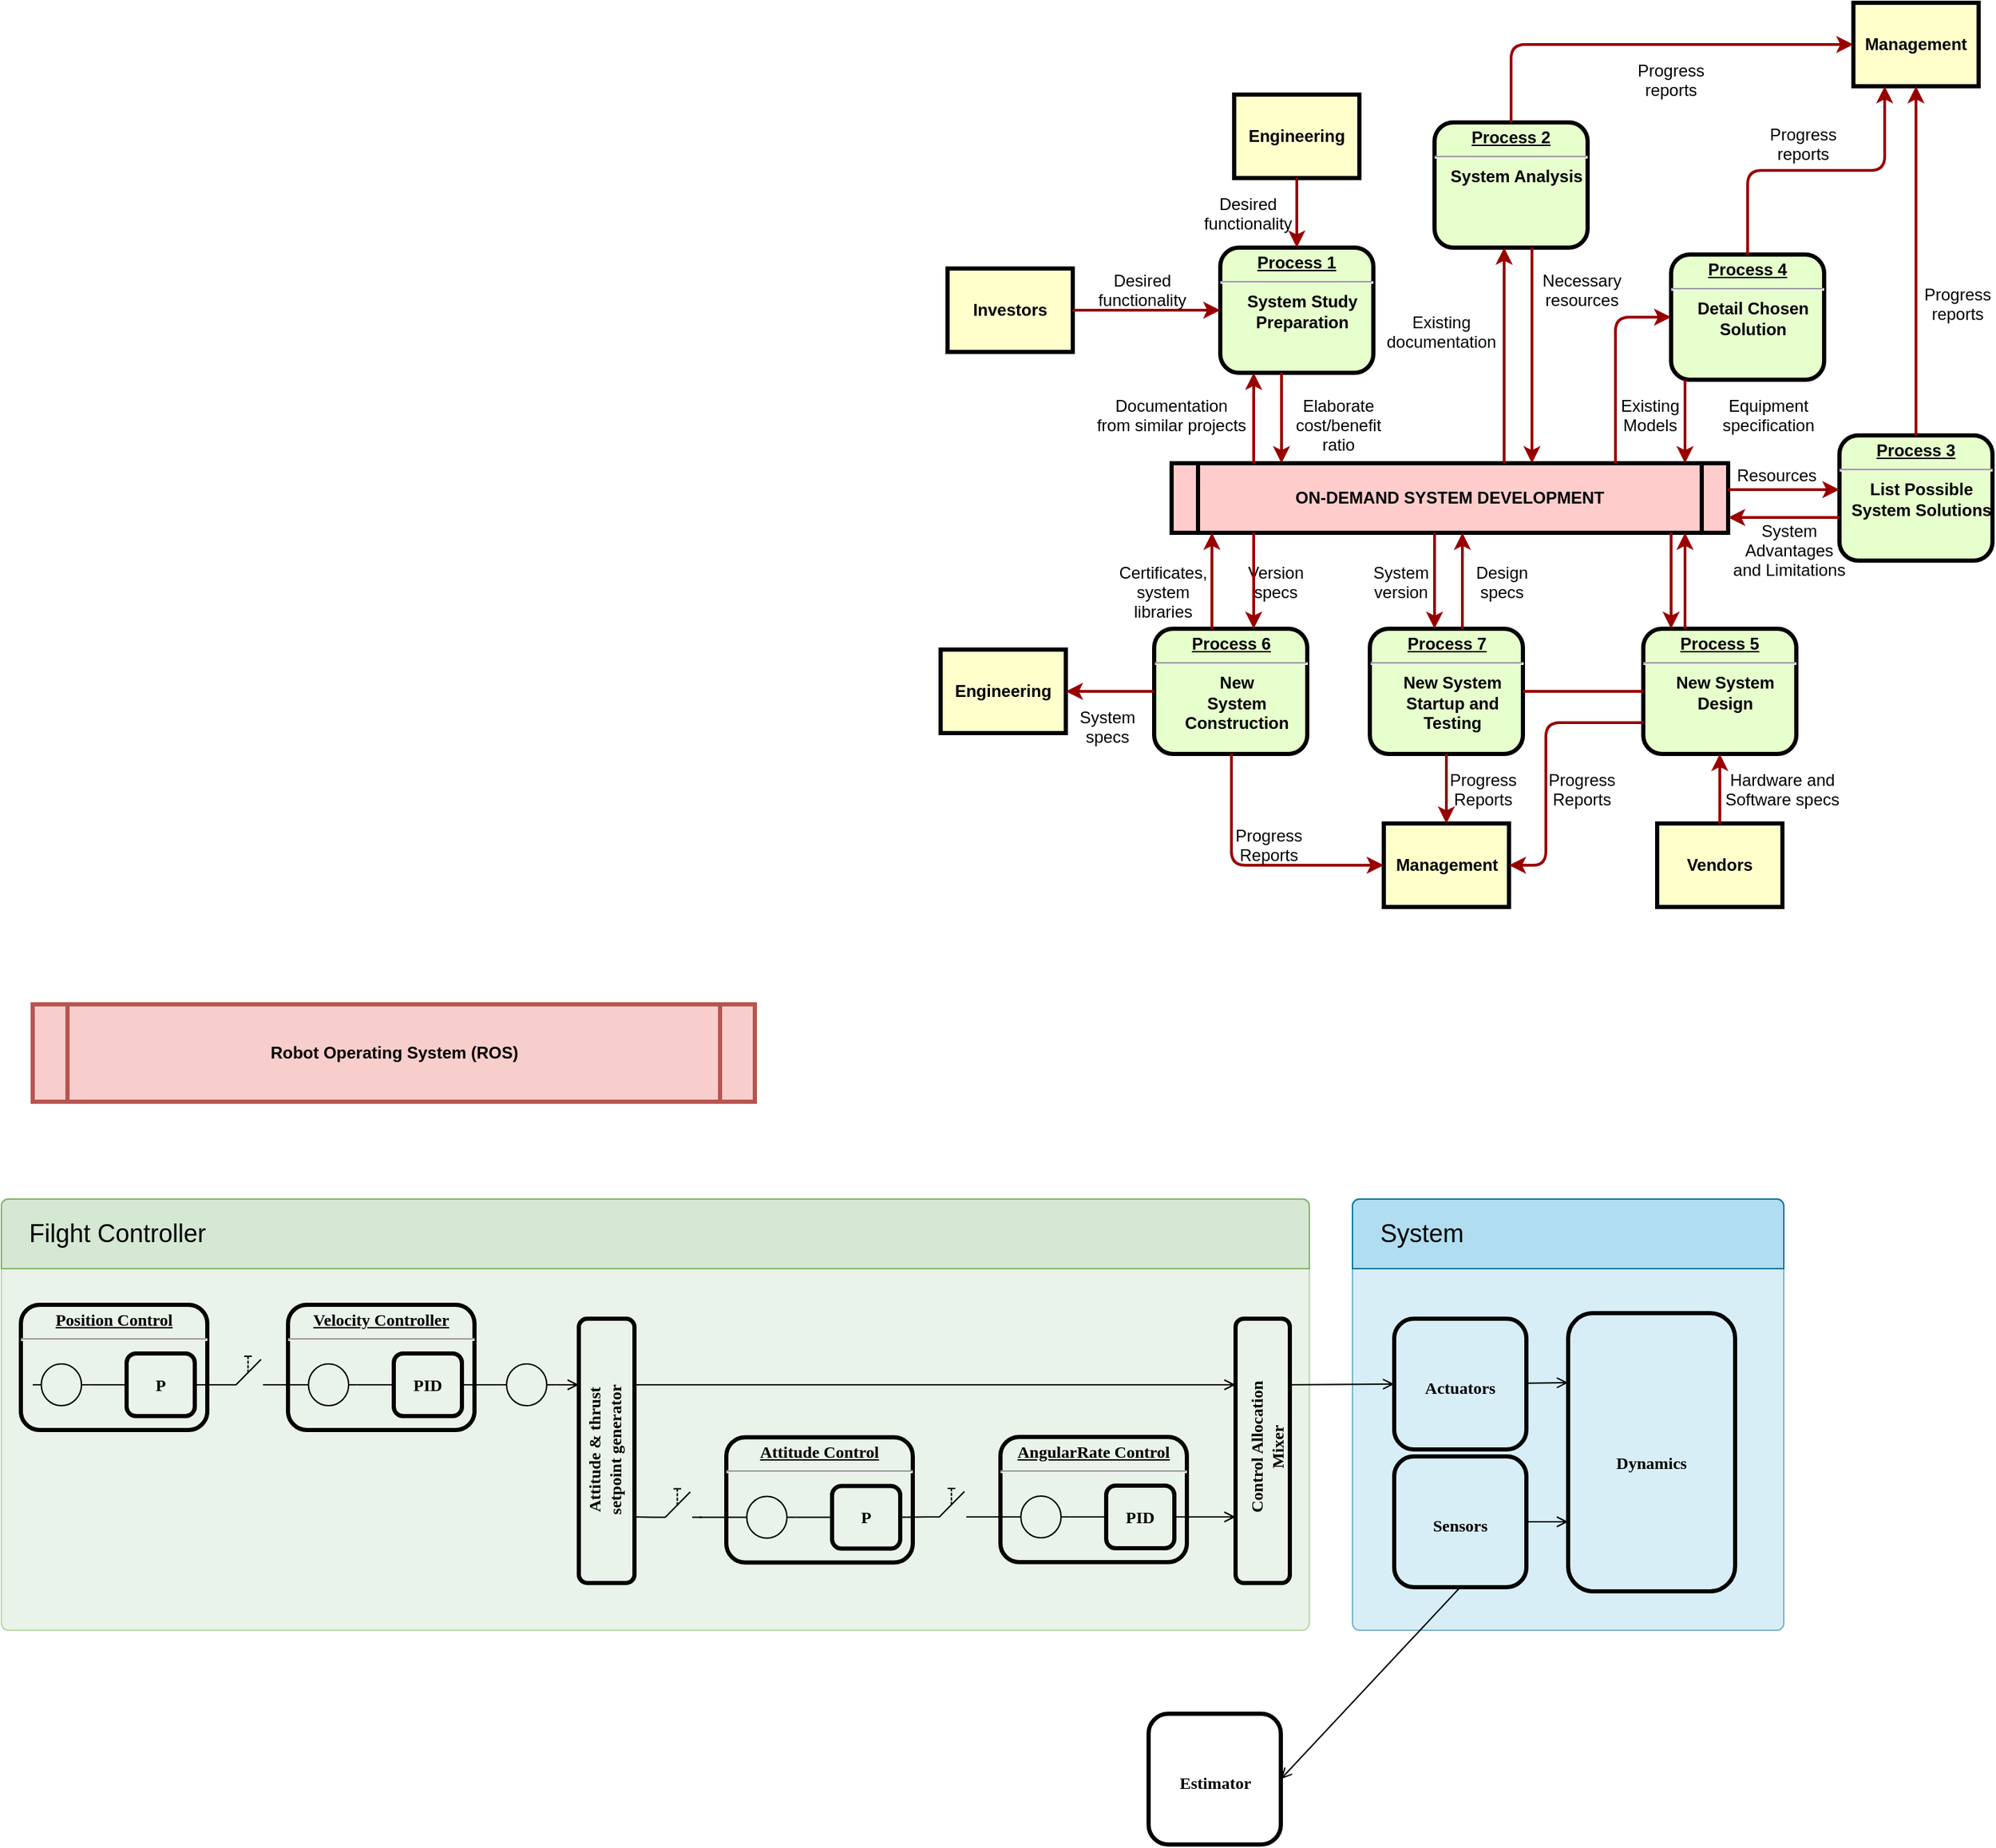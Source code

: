 <mxfile version="14.1.7" type="github">
  <diagram name="Page-1" id="c7558073-3199-34d8-9f00-42111426c3f3">
    <mxGraphModel dx="3461" dy="882" grid="1" gridSize="10" guides="1" tooltips="1" connect="1" arrows="1" fold="1" page="1" pageScale="1" pageWidth="1169" pageHeight="827" background="#ffffff" math="0" shadow="0">
      <root>
        <mxCell id="0" />
        <mxCell id="1" parent="0" />
        <mxCell id="spsE7N1KxRnAXjpoYgU2-177" value="" style="html=1;shadow=0;dashed=0;shape=mxgraph.bootstrap.rrect;rSize=5;strokeColor=#10739e;html=1;whiteSpace=wrap;fillColor=#b1ddf0;verticalAlign=bottom;align=left;spacing=20;spacingBottom=0;fontSize=14;opacity=50;" vertex="1" parent="1">
          <mxGeometry x="331" y="920" width="310" height="310" as="geometry" />
        </mxCell>
        <mxCell id="spsE7N1KxRnAXjpoYgU2-178" value="System" style="html=1;shadow=0;dashed=0;shape=mxgraph.bootstrap.topButton;rSize=5;perimeter=none;whiteSpace=wrap;fillColor=#b1ddf0;strokeColor=#10739e;resizeWidth=1;fontSize=18;align=left;spacing=20;" vertex="1" parent="spsE7N1KxRnAXjpoYgU2-177">
          <mxGeometry width="310" height="50" relative="1" as="geometry" />
        </mxCell>
        <mxCell id="spsE7N1KxRnAXjpoYgU2-159" value="" style="html=1;shadow=0;dashed=0;shape=mxgraph.bootstrap.rrect;rSize=5;html=1;whiteSpace=wrap;verticalAlign=bottom;align=left;spacing=20;spacingBottom=0;fontSize=14;fillColor=#d5e8d4;strokeColor=#82b366;opacity=50;" vertex="1" parent="1">
          <mxGeometry x="-640" y="920" width="940" height="310" as="geometry" />
        </mxCell>
        <mxCell id="spsE7N1KxRnAXjpoYgU2-160" value="Filght Controller" style="html=1;shadow=0;dashed=0;shape=mxgraph.bootstrap.topButton;rSize=5;perimeter=none;whiteSpace=wrap;fillColor=#d5e8d4;strokeColor=#82b366;resizeWidth=1;fontSize=18;align=left;spacing=20;" vertex="1" parent="spsE7N1KxRnAXjpoYgU2-159">
          <mxGeometry width="940.0" height="50" relative="1" as="geometry" />
        </mxCell>
        <mxCell id="spsE7N1KxRnAXjpoYgU2-167" value="" style="pointerEvents=1;verticalLabelPosition=bottom;shadow=0;dashed=0;align=center;html=1;verticalAlign=top;shape=mxgraph.electrical.electro-mechanical.manual_switch;strokeWidth=1;fontFamily=Tahoma;fontSize=12;fontStyle=1;fillColor=none;" vertex="1" parent="spsE7N1KxRnAXjpoYgU2-159">
          <mxGeometry x="160" y="113" width="35" height="20.5" as="geometry" />
        </mxCell>
        <mxCell id="2" value="&lt;p style=&quot;margin: 0px; margin-top: 4px; text-align: center; text-decoration: underline;&quot;&gt;&lt;strong&gt;Process 1&lt;br /&gt;&lt;/strong&gt;&lt;/p&gt;&lt;hr /&gt;&lt;p style=&quot;margin: 0px; margin-left: 8px;&quot;&gt;System Study&lt;/p&gt;&lt;p style=&quot;margin: 0px; margin-left: 8px;&quot;&gt;Preparation&lt;/p&gt;" style="verticalAlign=middle;align=center;overflow=fill;fontSize=12;fontFamily=Helvetica;html=1;rounded=1;fontStyle=1;strokeWidth=3;fillColor=#E6FFCC" parent="1" vertex="1">
          <mxGeometry x="236" y="236" width="110" height="90" as="geometry" />
        </mxCell>
        <mxCell id="3" value="Engineering" style="whiteSpace=wrap;align=center;verticalAlign=middle;fontStyle=1;strokeWidth=3;fillColor=#FFFFCC" parent="1" vertex="1">
          <mxGeometry x="246" y="126" width="90" height="60" as="geometry" />
        </mxCell>
        <mxCell id="4" value="Investors" style="whiteSpace=wrap;align=center;verticalAlign=middle;fontStyle=1;strokeWidth=3;fillColor=#FFFFCC" parent="1" vertex="1">
          <mxGeometry x="40" y="251" width="90" height="60" as="geometry" />
        </mxCell>
        <mxCell id="5" value="ON-DEMAND SYSTEM DEVELOPMENT" style="shape=process;whiteSpace=wrap;align=center;verticalAlign=middle;size=0.048;fontStyle=1;strokeWidth=3;fillColor=#FFCCCC" parent="1" vertex="1">
          <mxGeometry x="201.0" y="391" width="400" height="50" as="geometry" />
        </mxCell>
        <mxCell id="6" value="&lt;p style=&quot;margin: 0px; margin-top: 4px; text-align: center; text-decoration: underline;&quot;&gt;&lt;strong&gt;Process 2&lt;br /&gt;&lt;/strong&gt;&lt;/p&gt;&lt;hr /&gt;&lt;p style=&quot;margin: 0px; margin-left: 8px;&quot;&gt;System Analysis&lt;/p&gt;" style="verticalAlign=middle;align=center;overflow=fill;fontSize=12;fontFamily=Helvetica;html=1;rounded=1;fontStyle=1;strokeWidth=3;fillColor=#E6FFCC" parent="1" vertex="1">
          <mxGeometry x="390" y="146" width="110" height="90" as="geometry" />
        </mxCell>
        <mxCell id="7" value="&lt;p style=&quot;margin: 0px; margin-top: 4px; text-align: center; text-decoration: underline;&quot;&gt;&lt;strong&gt;&lt;strong&gt;Process&lt;/strong&gt; 3&lt;br /&gt;&lt;/strong&gt;&lt;/p&gt;&lt;hr /&gt;&lt;p style=&quot;margin: 0px; margin-left: 8px;&quot;&gt;List Possible&lt;/p&gt;&lt;p style=&quot;margin: 0px; margin-left: 8px;&quot;&gt;System Solutions&lt;/p&gt;" style="verticalAlign=middle;align=center;overflow=fill;fontSize=12;fontFamily=Helvetica;html=1;rounded=1;fontStyle=1;strokeWidth=3;fillColor=#E6FFCC" parent="1" vertex="1">
          <mxGeometry x="681" y="371" width="110" height="90" as="geometry" />
        </mxCell>
        <mxCell id="8" value="&lt;p style=&quot;margin: 0px; margin-top: 4px; text-align: center; text-decoration: underline;&quot;&gt;&lt;strong&gt;&lt;strong&gt;Process&lt;/strong&gt; 4&lt;br /&gt;&lt;/strong&gt;&lt;/p&gt;&lt;hr /&gt;&lt;p style=&quot;margin: 0px; margin-left: 8px;&quot;&gt;Detail Chosen&lt;/p&gt;&lt;p style=&quot;margin: 0px; margin-left: 8px;&quot;&gt;Solution&lt;/p&gt;" style="verticalAlign=middle;align=center;overflow=fill;fontSize=12;fontFamily=Helvetica;html=1;rounded=1;fontStyle=1;strokeWidth=3;fillColor=#E6FFCC" parent="1" vertex="1">
          <mxGeometry x="560" y="241" width="110" height="90" as="geometry" />
        </mxCell>
        <mxCell id="9" value="&lt;p style=&quot;margin: 0px; margin-top: 4px; text-align: center; text-decoration: underline;&quot;&gt;&lt;strong&gt;&lt;strong&gt;Process&lt;/strong&gt; 5&lt;br /&gt;&lt;/strong&gt;&lt;/p&gt;&lt;hr /&gt;&lt;p style=&quot;margin: 0px; margin-left: 8px;&quot;&gt;New System&lt;/p&gt;&lt;p style=&quot;margin: 0px; margin-left: 8px;&quot;&gt;Design&lt;/p&gt;" style="verticalAlign=middle;align=center;overflow=fill;fontSize=12;fontFamily=Helvetica;html=1;rounded=1;fontStyle=1;strokeWidth=3;fillColor=#E6FFCC" parent="1" vertex="1">
          <mxGeometry x="540" y="510" width="110" height="90" as="geometry" />
        </mxCell>
        <mxCell id="10" value="&lt;p style=&quot;margin: 0px; margin-top: 4px; text-align: center; text-decoration: underline;&quot;&gt;&lt;strong&gt;&lt;strong&gt;Process&lt;/strong&gt; 6&lt;br /&gt;&lt;/strong&gt;&lt;/p&gt;&lt;hr /&gt;&lt;p style=&quot;margin: 0px; margin-left: 8px;&quot;&gt;New&lt;/p&gt;&lt;p style=&quot;margin: 0px; margin-left: 8px;&quot;&gt;System&lt;/p&gt;&lt;p style=&quot;margin: 0px; margin-left: 8px;&quot;&gt;Construction&lt;/p&gt;" style="verticalAlign=middle;align=center;overflow=fill;fontSize=12;fontFamily=Helvetica;html=1;rounded=1;fontStyle=1;strokeWidth=3;fillColor=#E6FFCC" parent="1" vertex="1">
          <mxGeometry x="188.5" y="510" width="110" height="90" as="geometry" />
        </mxCell>
        <mxCell id="12" value="Management" style="whiteSpace=wrap;align=center;verticalAlign=middle;fontStyle=1;strokeWidth=3;fillColor=#FFFFCC" parent="1" vertex="1">
          <mxGeometry x="691" y="60.0" width="90" height="60" as="geometry" />
        </mxCell>
        <mxCell id="13" value="Management" style="whiteSpace=wrap;align=center;verticalAlign=middle;fontStyle=1;strokeWidth=3;fillColor=#FFFFCC" parent="1" vertex="1">
          <mxGeometry x="353.5" y="650" width="90" height="60" as="geometry" />
        </mxCell>
        <mxCell id="14" value="Engineering" style="whiteSpace=wrap;align=center;verticalAlign=middle;fontStyle=1;strokeWidth=3;fillColor=#FFFFCC" parent="1" vertex="1">
          <mxGeometry x="35.0" y="525.0" width="90" height="60" as="geometry" />
        </mxCell>
        <mxCell id="15" value="Vendors" style="whiteSpace=wrap;align=center;verticalAlign=middle;fontStyle=1;strokeWidth=3;fillColor=#FFFFCC" parent="1" vertex="1">
          <mxGeometry x="550.0" y="650" width="90" height="60" as="geometry" />
        </mxCell>
        <mxCell id="36" value="" style="edgeStyle=none;noEdgeStyle=1;strokeColor=#990000;strokeWidth=2" parent="1" source="3" target="2" edge="1">
          <mxGeometry width="100" height="100" relative="1" as="geometry">
            <mxPoint x="20" y="250" as="sourcePoint" />
            <mxPoint x="120" y="150" as="targetPoint" />
          </mxGeometry>
        </mxCell>
        <mxCell id="37" value="" style="edgeStyle=none;noEdgeStyle=1;strokeColor=#990000;strokeWidth=2" parent="1" source="4" target="2" edge="1">
          <mxGeometry width="100" height="100" relative="1" as="geometry">
            <mxPoint x="280" y="190" as="sourcePoint" />
            <mxPoint x="380" y="90" as="targetPoint" />
          </mxGeometry>
        </mxCell>
        <mxCell id="11" value="&lt;p style=&quot;margin: 0px; margin-top: 4px; text-align: center; text-decoration: underline;&quot;&gt;&lt;strong&gt;&lt;strong&gt;Process&lt;/strong&gt; 7&lt;br /&gt;&lt;/strong&gt;&lt;/p&gt;&lt;hr /&gt;&lt;p style=&quot;margin: 0px; margin-left: 8px;&quot;&gt;New System&lt;/p&gt;&lt;p style=&quot;margin: 0px; margin-left: 8px;&quot;&gt;Startup and&lt;/p&gt;&lt;p style=&quot;margin: 0px; margin-left: 8px;&quot;&gt;Testing&lt;/p&gt;" style="verticalAlign=middle;align=center;overflow=fill;fontSize=12;fontFamily=Helvetica;html=1;rounded=1;fontStyle=1;strokeWidth=3;fillColor=#E6FFCC" parent="1" vertex="1">
          <mxGeometry x="343.5" y="510" width="110" height="90" as="geometry" />
        </mxCell>
        <mxCell id="51" value="" style="endArrow=none;noEdgeStyle=1;strokeColor=#990000;strokeWidth=2" parent="1" source="9" target="11" edge="1">
          <mxGeometry relative="1" as="geometry">
            <mxPoint x="205.008" y="481" as="sourcePoint" />
            <mxPoint x="400.328" y="650" as="targetPoint" />
          </mxGeometry>
        </mxCell>
        <mxCell id="52" value="Desired &#xa;functionality" style="text;spacingTop=-5;align=center" parent="1" vertex="1">
          <mxGeometry x="165" y="251" width="30" height="20" as="geometry" />
        </mxCell>
        <mxCell id="53" value="Desired &#xa;functionality" style="text;spacingTop=-5;align=center" parent="1" vertex="1">
          <mxGeometry x="241" y="196" width="30" height="20" as="geometry" />
        </mxCell>
        <mxCell id="54" value="Documentation&#xa;from similar projects" style="text;spacingTop=-5;align=center" parent="1" vertex="1">
          <mxGeometry x="186" y="341" width="30" height="20" as="geometry" />
        </mxCell>
        <mxCell id="55" value="" style="edgeStyle=elbowEdgeStyle;elbow=horizontal;strokeColor=#990000;strokeWidth=2" parent="1" source="5" target="2" edge="1">
          <mxGeometry width="100" height="100" relative="1" as="geometry">
            <mxPoint x="50" y="530" as="sourcePoint" />
            <mxPoint x="150" y="430" as="targetPoint" />
            <Array as="points">
              <mxPoint x="260" y="370" />
            </Array>
          </mxGeometry>
        </mxCell>
        <mxCell id="56" value="" style="edgeStyle=elbowEdgeStyle;elbow=horizontal;strokeColor=#990000;strokeWidth=2" parent="1" source="2" target="5" edge="1">
          <mxGeometry width="100" height="100" relative="1" as="geometry">
            <mxPoint x="50" y="500" as="sourcePoint" />
            <mxPoint x="150" y="400" as="targetPoint" />
            <Array as="points">
              <mxPoint x="280" y="360" />
            </Array>
          </mxGeometry>
        </mxCell>
        <mxCell id="57" value="Elaborate&#xa;cost/benefit&#xa;ratio" style="text;spacingTop=-5;align=center" parent="1" vertex="1">
          <mxGeometry x="306" y="341" width="30" height="20" as="geometry" />
        </mxCell>
        <mxCell id="58" value="" style="edgeStyle=elbowEdgeStyle;elbow=horizontal;strokeColor=#990000;strokeWidth=2" parent="1" source="5" target="6" edge="1">
          <mxGeometry width="100" height="100" relative="1" as="geometry">
            <mxPoint x="380" y="370" as="sourcePoint" />
            <mxPoint x="480" y="270" as="targetPoint" />
            <Array as="points">
              <mxPoint x="440" y="310" />
            </Array>
          </mxGeometry>
        </mxCell>
        <mxCell id="59" value="" style="edgeStyle=elbowEdgeStyle;elbow=horizontal;strokeColor=#990000;strokeWidth=2" parent="1" source="6" target="5" edge="1">
          <mxGeometry width="100" height="100" relative="1" as="geometry">
            <mxPoint x="350" y="370" as="sourcePoint" />
            <mxPoint x="450" y="270" as="targetPoint" />
            <Array as="points">
              <mxPoint x="460" y="320" />
            </Array>
          </mxGeometry>
        </mxCell>
        <mxCell id="60" value="Existing&#xa;documentation" style="text;spacingTop=-5;align=center" parent="1" vertex="1">
          <mxGeometry x="380.0" y="281.0" width="30" height="20" as="geometry" />
        </mxCell>
        <mxCell id="61" value="Necessary&#xa;resources" style="text;spacingTop=-5;align=center" parent="1" vertex="1">
          <mxGeometry x="481.0" y="251.0" width="30" height="20" as="geometry" />
        </mxCell>
        <mxCell id="62" value="Progress&#xa;reports" style="text;spacingTop=-5;align=center" parent="1" vertex="1">
          <mxGeometry x="545.0" y="100.0" width="30" height="20" as="geometry" />
        </mxCell>
        <mxCell id="63" value="Progress&#xa;reports" style="text;spacingTop=-5;align=center" parent="1" vertex="1">
          <mxGeometry x="640" y="146.0" width="30" height="20" as="geometry" />
        </mxCell>
        <mxCell id="64" value="Progress&#xa;reports" style="text;spacingTop=-5;align=center" parent="1" vertex="1">
          <mxGeometry x="751.0" y="261.0" width="30" height="20" as="geometry" />
        </mxCell>
        <mxCell id="65" value="" style="edgeStyle=elbowEdgeStyle;elbow=horizontal;strokeColor=#990000;strokeWidth=2" parent="1" source="6" target="12" edge="1">
          <mxGeometry width="100" height="100" relative="1" as="geometry">
            <mxPoint x="260" y="180.0" as="sourcePoint" />
            <mxPoint x="360" y="80.0" as="targetPoint" />
            <Array as="points">
              <mxPoint x="445" y="140" />
            </Array>
          </mxGeometry>
        </mxCell>
        <mxCell id="66" value="" style="edgeStyle=elbowEdgeStyle;elbow=vertical;entryX=0.25;entryY=1;strokeColor=#990000;strokeWidth=2" parent="1" source="8" target="12" edge="1">
          <mxGeometry width="100" height="100" relative="1" as="geometry">
            <mxPoint x="530" y="250" as="sourcePoint" />
            <mxPoint x="630" y="150" as="targetPoint" />
          </mxGeometry>
        </mxCell>
        <mxCell id="67" value="" style="edgeStyle=elbowEdgeStyle;elbow=horizontal;strokeColor=#990000;strokeWidth=2" parent="1" source="7" target="12" edge="1">
          <mxGeometry width="100" height="100" relative="1" as="geometry">
            <mxPoint x="660.0" y="360" as="sourcePoint" />
            <mxPoint x="760.0" y="260" as="targetPoint" />
          </mxGeometry>
        </mxCell>
        <mxCell id="68" value="" style="edgeStyle=elbowEdgeStyle;elbow=horizontal;strokeColor=#990000;strokeWidth=2" parent="1" source="8" target="5" edge="1">
          <mxGeometry width="100" height="100" relative="1" as="geometry">
            <mxPoint x="570" y="380" as="sourcePoint" />
            <mxPoint x="510" y="250" as="targetPoint" />
            <Array as="points">
              <mxPoint x="570" y="360" />
            </Array>
          </mxGeometry>
        </mxCell>
        <mxCell id="69" value="" style="edgeStyle=segmentEdgeStyle;strokeColor=#990000;strokeWidth=2" parent="1" source="5" target="8" edge="1">
          <mxGeometry width="100" height="100" relative="1" as="geometry">
            <mxPoint x="340" y="360" as="sourcePoint" />
            <mxPoint x="440" y="260" as="targetPoint" />
            <Array as="points">
              <mxPoint x="520" y="286" />
            </Array>
          </mxGeometry>
        </mxCell>
        <mxCell id="70" value="Existing&#xa;Models" style="text;spacingTop=-5;align=center" parent="1" vertex="1">
          <mxGeometry x="530.0" y="341.0" width="30" height="20" as="geometry" />
        </mxCell>
        <mxCell id="71" value="Equipment&#xa;specification" style="text;spacingTop=-5;align=center" parent="1" vertex="1">
          <mxGeometry x="615" y="341" width="30" height="20" as="geometry" />
        </mxCell>
        <mxCell id="72" value="" style="edgeStyle=elbowEdgeStyle;elbow=vertical;strokeColor=#990000;strokeWidth=2" parent="1" source="5" target="7" edge="1">
          <mxGeometry width="100" height="100" relative="1" as="geometry">
            <mxPoint x="500" y="500" as="sourcePoint" />
            <mxPoint x="600" y="400" as="targetPoint" />
            <Array as="points">
              <mxPoint x="650" y="410" />
            </Array>
          </mxGeometry>
        </mxCell>
        <mxCell id="73" value="" style="edgeStyle=elbowEdgeStyle;elbow=vertical;strokeColor=#990000;strokeWidth=2" parent="1" source="7" target="5" edge="1">
          <mxGeometry width="100" height="100" relative="1" as="geometry">
            <mxPoint x="460" y="500" as="sourcePoint" />
            <mxPoint x="560" y="400" as="targetPoint" />
            <Array as="points">
              <mxPoint x="650" y="430" />
            </Array>
          </mxGeometry>
        </mxCell>
        <mxCell id="74" value="Resources" style="text;spacingTop=-5;align=center" parent="1" vertex="1">
          <mxGeometry x="621" y="391.0" width="30" height="20" as="geometry" />
        </mxCell>
        <mxCell id="75" value="System &#xa;Advantages &#xa;and Limitations" style="text;spacingTop=-5;align=center" parent="1" vertex="1">
          <mxGeometry x="630" y="431.0" width="30" height="20" as="geometry" />
        </mxCell>
        <mxCell id="76" value="" style="edgeStyle=elbowEdgeStyle;elbow=horizontal;strokeColor=#990000;strokeWidth=2" parent="1" source="9" target="5" edge="1">
          <mxGeometry width="100" height="100" relative="1" as="geometry">
            <mxPoint x="420" y="580" as="sourcePoint" />
            <mxPoint x="520" y="480" as="targetPoint" />
            <Array as="points">
              <mxPoint x="570" y="470" />
            </Array>
          </mxGeometry>
        </mxCell>
        <mxCell id="77" value="" style="edgeStyle=elbowEdgeStyle;elbow=horizontal;strokeColor=#990000;strokeWidth=2" parent="1" source="5" target="9" edge="1">
          <mxGeometry width="100" height="100" relative="1" as="geometry">
            <mxPoint x="400" y="590" as="sourcePoint" />
            <mxPoint x="500" y="490" as="targetPoint" />
            <Array as="points">
              <mxPoint x="560" y="480" />
            </Array>
          </mxGeometry>
        </mxCell>
        <mxCell id="78" value="" style="edgeStyle=elbowEdgeStyle;elbow=horizontal;strokeColor=#990000;strokeWidth=2" parent="1" source="15" target="9" edge="1">
          <mxGeometry width="100" height="100" relative="1" as="geometry">
            <mxPoint x="430" y="700" as="sourcePoint" />
            <mxPoint x="530" y="600" as="targetPoint" />
          </mxGeometry>
        </mxCell>
        <mxCell id="79" value="Hardware and&#xa;Software specs" style="text;spacingTop=-5;align=center" parent="1" vertex="1">
          <mxGeometry x="625" y="610" width="30" height="20" as="geometry" />
        </mxCell>
        <mxCell id="81" value="" style="edgeStyle=elbowEdgeStyle;elbow=horizontal;exitX=0;exitY=0.75;strokeColor=#990000;strokeWidth=2" parent="1" source="9" target="13" edge="1">
          <mxGeometry width="100" height="100" relative="1" as="geometry">
            <mxPoint x="420" y="730" as="sourcePoint" />
            <mxPoint x="520" y="630" as="targetPoint" />
            <Array as="points">
              <mxPoint x="470" y="630" />
            </Array>
          </mxGeometry>
        </mxCell>
        <mxCell id="82" value="Progress&#xa;Reports" style="text;spacingTop=-5;align=center" parent="1" vertex="1">
          <mxGeometry x="481.0" y="610.0" width="30" height="20" as="geometry" />
        </mxCell>
        <mxCell id="83" value="" style="edgeStyle=elbowEdgeStyle;elbow=horizontal;strokeColor=#990000;strokeWidth=2" parent="1" source="11" target="13" edge="1">
          <mxGeometry width="100" height="100" relative="1" as="geometry">
            <mxPoint x="200" y="660.0" as="sourcePoint" />
            <mxPoint x="230.0" y="650" as="targetPoint" />
          </mxGeometry>
        </mxCell>
        <mxCell id="84" value="Progress&#xa;Reports" style="text;spacingTop=-5;align=center" parent="1" vertex="1">
          <mxGeometry x="410.0" y="610.0" width="30" height="20" as="geometry" />
        </mxCell>
        <mxCell id="85" value="" style="edgeStyle=elbowEdgeStyle;elbow=horizontal;strokeColor=#990000;strokeWidth=2" parent="1" source="10" target="13" edge="1">
          <mxGeometry width="100" height="100" relative="1" as="geometry">
            <mxPoint x="130.0" y="740" as="sourcePoint" />
            <mxPoint x="230.0" y="640" as="targetPoint" />
            <Array as="points">
              <mxPoint x="244" y="630" />
            </Array>
          </mxGeometry>
        </mxCell>
        <mxCell id="86" value="Progress&#xa;Reports" style="text;spacingTop=-5;align=center" parent="1" vertex="1">
          <mxGeometry x="256.0" y="650.0" width="30" height="20" as="geometry" />
        </mxCell>
        <mxCell id="87" value="" style="edgeStyle=elbowEdgeStyle;elbow=vertical;strokeColor=#990000;strokeWidth=2" parent="1" source="10" target="14" edge="1">
          <mxGeometry width="100" height="100" relative="1" as="geometry">
            <mxPoint x="70" y="740" as="sourcePoint" />
            <mxPoint x="170" y="640" as="targetPoint" />
          </mxGeometry>
        </mxCell>
        <mxCell id="88" value="" style="edgeStyle=elbowEdgeStyle;elbow=horizontal;strokeColor=#990000;strokeWidth=2" parent="1" source="5" target="11" edge="1">
          <mxGeometry width="100" height="100" relative="1" as="geometry">
            <mxPoint x="50" y="500" as="sourcePoint" />
            <mxPoint x="150" y="400" as="targetPoint" />
            <Array as="points">
              <mxPoint x="390" y="470" />
            </Array>
          </mxGeometry>
        </mxCell>
        <mxCell id="89" value="" style="edgeStyle=elbowEdgeStyle;elbow=horizontal;strokeColor=#990000;strokeWidth=2" parent="1" source="11" target="5" edge="1">
          <mxGeometry width="100" height="100" relative="1" as="geometry">
            <mxPoint x="60.0" y="510" as="sourcePoint" />
            <mxPoint x="160.0" y="410" as="targetPoint" />
            <Array as="points">
              <mxPoint x="410" y="470" />
            </Array>
          </mxGeometry>
        </mxCell>
        <mxCell id="90" value="Version&#xa;specs" style="text;spacingTop=-5;align=center" parent="1" vertex="1">
          <mxGeometry x="261" y="461" width="30" height="20" as="geometry" />
        </mxCell>
        <mxCell id="91" value="Certificates,&#xa;system&#xa;libraries" style="text;spacingTop=-5;align=center" parent="1" vertex="1">
          <mxGeometry x="180" y="461.0" width="30" height="20" as="geometry" />
        </mxCell>
        <mxCell id="92" value="" style="edgeStyle=elbowEdgeStyle;elbow=horizontal;strokeColor=#990000;strokeWidth=2" parent="1" source="5" target="10" edge="1">
          <mxGeometry width="100" height="100" relative="1" as="geometry">
            <mxPoint x="30.0" y="500" as="sourcePoint" />
            <mxPoint x="130.0" y="400" as="targetPoint" />
            <Array as="points">
              <mxPoint x="260" y="490" />
              <mxPoint x="250" y="470" />
            </Array>
          </mxGeometry>
        </mxCell>
        <mxCell id="93" value="" style="edgeStyle=elbowEdgeStyle;elbow=horizontal;strokeColor=#990000;strokeWidth=2" parent="1" source="10" target="5" edge="1">
          <mxGeometry width="100" height="100" relative="1" as="geometry">
            <mxPoint x="40" y="510" as="sourcePoint" />
            <mxPoint x="140" y="410" as="targetPoint" />
            <Array as="points">
              <mxPoint x="230" y="470" />
            </Array>
          </mxGeometry>
        </mxCell>
        <mxCell id="94" value="System&#xa;specs" style="text;spacingTop=-5;align=center" parent="1" vertex="1">
          <mxGeometry x="140.0" y="565.0" width="30" height="20" as="geometry" />
        </mxCell>
        <mxCell id="95" value="Design&#xa;specs" style="text;spacingTop=-5;align=center" parent="1" vertex="1">
          <mxGeometry x="423.5" y="461.0" width="30" height="20" as="geometry" />
        </mxCell>
        <mxCell id="96" value="System&#xa;version" style="text;spacingTop=-5;align=center" parent="1" vertex="1">
          <mxGeometry x="351.0" y="461" width="30" height="20" as="geometry" />
        </mxCell>
        <mxCell id="spsE7N1KxRnAXjpoYgU2-96" value="&lt;p style=&quot;margin: 4px 0px 0px; text-align: center; text-decoration: underline; font-size: 12px;&quot;&gt;&lt;strong style=&quot;font-size: 12px;&quot;&gt;AngularRate Control&lt;/strong&gt;&lt;/p&gt;&lt;hr style=&quot;font-size: 12px;&quot;&gt;&lt;p style=&quot;margin: 0px 0px 0px 8px; font-size: 12px;&quot;&gt;&lt;br style=&quot;font-size: 12px;&quot;&gt;&lt;/p&gt;" style="verticalAlign=middle;align=center;overflow=fill;fontSize=12;fontFamily=Tahoma;html=1;rounded=1;fontStyle=1;strokeWidth=3;fillColor=none;" vertex="1" parent="1">
          <mxGeometry x="78" y="1091" width="134" height="90" as="geometry" />
        </mxCell>
        <mxCell id="spsE7N1KxRnAXjpoYgU2-101" style="edgeStyle=orthogonalEdgeStyle;rounded=1;orthogonalLoop=1;jettySize=auto;html=1;exitX=1;exitY=0.5;exitDx=0;exitDy=0;exitPerimeter=0;entryX=0;entryY=0.5;entryDx=0;entryDy=0;endArrow=none;endFill=0;fontFamily=Tahoma;fontSize=12;fontStyle=1;fillColor=none;" edge="1" parent="1" source="spsE7N1KxRnAXjpoYgU2-98" target="spsE7N1KxRnAXjpoYgU2-99">
          <mxGeometry relative="1" as="geometry" />
        </mxCell>
        <mxCell id="spsE7N1KxRnAXjpoYgU2-98" value="" style="pointerEvents=1;verticalLabelPosition=bottom;shadow=0;dashed=0;align=center;html=1;verticalAlign=top;shape=mxgraph.electrical.electro-mechanical.relay_coil_2;strokeWidth=1;fontFamily=Tahoma;fontSize=12;fontStyle=1;fillColor=none;" vertex="1" parent="1">
          <mxGeometry x="86.5" y="1133.5" width="41.25" height="30" as="geometry" />
        </mxCell>
        <mxCell id="spsE7N1KxRnAXjpoYgU2-152" style="edgeStyle=none;rounded=1;orthogonalLoop=1;jettySize=auto;html=1;exitX=1;exitY=0.5;exitDx=0;exitDy=0;entryX=0;entryY=0.75;entryDx=0;entryDy=0;startArrow=none;startFill=0;endArrow=open;endFill=0;fontFamily=Tahoma;fontSize=12;fontStyle=1;fillColor=none;" edge="1" parent="1" source="spsE7N1KxRnAXjpoYgU2-99" target="spsE7N1KxRnAXjpoYgU2-157">
          <mxGeometry relative="1" as="geometry">
            <mxPoint x="241" y="1148.5" as="targetPoint" />
          </mxGeometry>
        </mxCell>
        <mxCell id="spsE7N1KxRnAXjpoYgU2-99" value="PID" style="rounded=1;whiteSpace=wrap;html=1;strokeWidth=3;fillColor=none;fontFamily=Tahoma;fontSize=12;fontStyle=1;" vertex="1" parent="1">
          <mxGeometry x="154" y="1126" width="49" height="45" as="geometry" />
        </mxCell>
        <mxCell id="spsE7N1KxRnAXjpoYgU2-109" style="edgeStyle=orthogonalEdgeStyle;rounded=1;orthogonalLoop=1;jettySize=auto;html=1;exitX=1;exitY=1;exitDx=0;exitDy=0;exitPerimeter=0;entryX=0;entryY=0.5;entryDx=0;entryDy=0;entryPerimeter=0;endArrow=none;endFill=0;fontFamily=Tahoma;fontSize=12;fontStyle=1;fillColor=none;" edge="1" parent="1" source="spsE7N1KxRnAXjpoYgU2-107" target="spsE7N1KxRnAXjpoYgU2-98">
          <mxGeometry relative="1" as="geometry" />
        </mxCell>
        <mxCell id="spsE7N1KxRnAXjpoYgU2-107" value="" style="pointerEvents=1;verticalLabelPosition=bottom;shadow=0;dashed=0;align=center;html=1;verticalAlign=top;shape=mxgraph.electrical.electro-mechanical.manual_switch;strokeWidth=1;fontFamily=Tahoma;fontSize=12;fontStyle=1;fillColor=none;" vertex="1" parent="1">
          <mxGeometry x="25.5" y="1128" width="35" height="20.5" as="geometry" />
        </mxCell>
        <mxCell id="spsE7N1KxRnAXjpoYgU2-110" value="" style="shape=image;html=1;verticalAlign=top;verticalLabelPosition=bottom;labelBackgroundColor=#ffffff;imageAspect=0;aspect=fixed;image=https://cdn4.iconfinder.com/data/icons/wirecons-free-vector-icons/32/add-128.png;strokeWidth=1;fontSize=12;fontFamily=Tahoma;fontStyle=1;fillColor=none;" vertex="1" parent="1">
          <mxGeometry x="97" y="1144.5" width="8" height="8" as="geometry" />
        </mxCell>
        <mxCell id="spsE7N1KxRnAXjpoYgU2-111" value="" style="shape=image;html=1;verticalAlign=top;verticalLabelPosition=bottom;labelBackgroundColor=#ffffff;imageAspect=0;aspect=fixed;image=https://cdn0.iconfinder.com/data/icons/very-basic-android-l-lollipop-icon-pack/24/minus-128.png;strokeWidth=1;fontSize=12;fontFamily=Tahoma;fontStyle=1;fillColor=none;" vertex="1" parent="1">
          <mxGeometry x="102" y="1153.5" width="10" height="10" as="geometry" />
        </mxCell>
        <mxCell id="spsE7N1KxRnAXjpoYgU2-114" value="&lt;p style=&quot;margin: 4px 0px 0px; text-align: center; text-decoration: underline; font-size: 12px;&quot;&gt;&lt;strong style=&quot;font-size: 12px;&quot;&gt;Attitude Control&lt;/strong&gt;&lt;/p&gt;&lt;hr style=&quot;font-size: 12px;&quot;&gt;&lt;p style=&quot;margin: 0px 0px 0px 8px; font-size: 12px;&quot;&gt;&lt;br style=&quot;font-size: 12px;&quot;&gt;&lt;/p&gt;" style="verticalAlign=middle;align=center;overflow=fill;fontSize=12;fontFamily=Tahoma;html=1;rounded=1;fontStyle=1;strokeWidth=3;fillColor=none;" vertex="1" parent="1">
          <mxGeometry x="-119" y="1091.25" width="134" height="90" as="geometry" />
        </mxCell>
        <mxCell id="spsE7N1KxRnAXjpoYgU2-115" style="edgeStyle=orthogonalEdgeStyle;rounded=1;orthogonalLoop=1;jettySize=auto;html=1;exitX=1;exitY=0.5;exitDx=0;exitDy=0;exitPerimeter=0;entryX=0;entryY=0.5;entryDx=0;entryDy=0;endArrow=none;endFill=0;fontFamily=Tahoma;fontSize=12;fontStyle=1;fillColor=none;" edge="1" parent="1" source="spsE7N1KxRnAXjpoYgU2-116" target="spsE7N1KxRnAXjpoYgU2-117">
          <mxGeometry relative="1" as="geometry" />
        </mxCell>
        <mxCell id="spsE7N1KxRnAXjpoYgU2-116" value="" style="pointerEvents=1;verticalLabelPosition=bottom;shadow=0;dashed=0;align=center;html=1;verticalAlign=top;shape=mxgraph.electrical.electro-mechanical.relay_coil_2;strokeWidth=1;fontFamily=Tahoma;fontSize=12;fontStyle=1;fillColor=none;" vertex="1" parent="1">
          <mxGeometry x="-110.5" y="1133.75" width="41.25" height="30" as="geometry" />
        </mxCell>
        <mxCell id="spsE7N1KxRnAXjpoYgU2-117" value="P" style="rounded=1;whiteSpace=wrap;html=1;strokeWidth=3;fillColor=none;fontFamily=Tahoma;fontSize=12;fontStyle=1;" vertex="1" parent="1">
          <mxGeometry x="-43" y="1126.25" width="49" height="45" as="geometry" />
        </mxCell>
        <mxCell id="spsE7N1KxRnAXjpoYgU2-118" style="rounded=1;orthogonalLoop=1;jettySize=auto;html=1;exitX=1;exitY=0.75;exitDx=0;exitDy=0;entryX=0;entryY=1;entryDx=0;entryDy=0;entryPerimeter=0;endArrow=none;endFill=0;fontFamily=Tahoma;fontSize=12;fontStyle=1;fillColor=none;" edge="1" parent="1" target="spsE7N1KxRnAXjpoYgU2-120" source="spsE7N1KxRnAXjpoYgU2-147">
          <mxGeometry relative="1" as="geometry">
            <mxPoint x="-209" y="1194.75" as="sourcePoint" />
          </mxGeometry>
        </mxCell>
        <mxCell id="spsE7N1KxRnAXjpoYgU2-119" style="edgeStyle=orthogonalEdgeStyle;rounded=1;orthogonalLoop=1;jettySize=auto;html=1;exitX=1;exitY=1;exitDx=0;exitDy=0;exitPerimeter=0;entryX=0;entryY=0.5;entryDx=0;entryDy=0;entryPerimeter=0;endArrow=none;endFill=0;fontFamily=Tahoma;fontSize=12;fontStyle=1;fillColor=none;" edge="1" parent="1" target="spsE7N1KxRnAXjpoYgU2-116">
          <mxGeometry relative="1" as="geometry">
            <mxPoint x="-138.5" y="1148.75" as="sourcePoint" />
          </mxGeometry>
        </mxCell>
        <mxCell id="spsE7N1KxRnAXjpoYgU2-120" value="" style="pointerEvents=1;verticalLabelPosition=bottom;shadow=0;dashed=0;align=center;html=1;verticalAlign=top;shape=mxgraph.electrical.electro-mechanical.manual_switch;strokeWidth=1;fontFamily=Tahoma;fontSize=12;fontStyle=1;fillColor=none;" vertex="1" parent="1">
          <mxGeometry x="-171.5" y="1128.25" width="35" height="20.5" as="geometry" />
        </mxCell>
        <mxCell id="spsE7N1KxRnAXjpoYgU2-121" value="" style="shape=image;html=1;verticalAlign=top;verticalLabelPosition=bottom;labelBackgroundColor=#ffffff;imageAspect=0;aspect=fixed;image=https://cdn4.iconfinder.com/data/icons/wirecons-free-vector-icons/32/add-128.png;strokeWidth=1;fontSize=12;fontFamily=Tahoma;fontStyle=1;fillColor=none;" vertex="1" parent="1">
          <mxGeometry x="-100" y="1144.75" width="8" height="8" as="geometry" />
        </mxCell>
        <mxCell id="spsE7N1KxRnAXjpoYgU2-122" value="" style="shape=image;html=1;verticalAlign=top;verticalLabelPosition=bottom;labelBackgroundColor=#ffffff;imageAspect=0;aspect=fixed;image=https://cdn0.iconfinder.com/data/icons/very-basic-android-l-lollipop-icon-pack/24/minus-128.png;strokeWidth=1;fontSize=12;fontFamily=Tahoma;fontStyle=1;fillColor=none;" vertex="1" parent="1">
          <mxGeometry x="-95" y="1153.75" width="10" height="10" as="geometry" />
        </mxCell>
        <mxCell id="spsE7N1KxRnAXjpoYgU2-108" style="rounded=1;orthogonalLoop=1;jettySize=auto;html=1;exitX=1;exitY=0.5;exitDx=0;exitDy=0;entryX=0;entryY=1;entryDx=0;entryDy=0;entryPerimeter=0;endArrow=none;endFill=0;fontFamily=Tahoma;fontSize=12;fontStyle=1;fillColor=none;" edge="1" parent="1" source="spsE7N1KxRnAXjpoYgU2-117" target="spsE7N1KxRnAXjpoYgU2-107">
          <mxGeometry relative="1" as="geometry">
            <mxPoint x="-12" y="1148.5" as="sourcePoint" />
          </mxGeometry>
        </mxCell>
        <mxCell id="spsE7N1KxRnAXjpoYgU2-128" value="&lt;p style=&quot;margin: 4px 0px 0px; text-align: center; text-decoration: underline; font-size: 12px;&quot;&gt;&lt;strong style=&quot;font-size: 12px;&quot;&gt;Velocity Controller&lt;/strong&gt;&lt;/p&gt;&lt;hr style=&quot;font-size: 12px;&quot;&gt;&lt;p style=&quot;margin: 0px 0px 0px 8px; font-size: 12px;&quot;&gt;&lt;br style=&quot;font-size: 12px;&quot;&gt;&lt;/p&gt;" style="verticalAlign=middle;align=center;overflow=fill;fontSize=12;fontFamily=Tahoma;html=1;rounded=1;fontStyle=1;strokeWidth=3;fillColor=none;" vertex="1" parent="1">
          <mxGeometry x="-434" y="996" width="134" height="90" as="geometry" />
        </mxCell>
        <mxCell id="spsE7N1KxRnAXjpoYgU2-129" style="edgeStyle=orthogonalEdgeStyle;rounded=1;orthogonalLoop=1;jettySize=auto;html=1;exitX=1;exitY=0.5;exitDx=0;exitDy=0;exitPerimeter=0;entryX=0;entryY=0.5;entryDx=0;entryDy=0;endArrow=none;endFill=0;fontFamily=Tahoma;fontSize=12;fontStyle=1;fillColor=none;" edge="1" parent="1" source="spsE7N1KxRnAXjpoYgU2-130" target="spsE7N1KxRnAXjpoYgU2-131">
          <mxGeometry relative="1" as="geometry" />
        </mxCell>
        <mxCell id="spsE7N1KxRnAXjpoYgU2-130" value="" style="pointerEvents=1;verticalLabelPosition=bottom;shadow=0;dashed=0;align=center;html=1;verticalAlign=top;shape=mxgraph.electrical.electro-mechanical.relay_coil_2;strokeWidth=1;fontFamily=Tahoma;fontSize=12;fontStyle=1;fillColor=none;" vertex="1" parent="1">
          <mxGeometry x="-425.5" y="1038.5" width="41.25" height="30" as="geometry" />
        </mxCell>
        <mxCell id="spsE7N1KxRnAXjpoYgU2-146" style="edgeStyle=none;rounded=1;orthogonalLoop=1;jettySize=auto;html=1;exitX=1;exitY=0.5;exitDx=0;exitDy=0;entryX=0;entryY=0.5;entryDx=0;entryDy=0;entryPerimeter=0;startArrow=none;startFill=0;endArrow=none;endFill=0;fontFamily=Tahoma;fontSize=12;fontStyle=1;fillColor=none;" edge="1" parent="1" source="spsE7N1KxRnAXjpoYgU2-131" target="spsE7N1KxRnAXjpoYgU2-143">
          <mxGeometry relative="1" as="geometry" />
        </mxCell>
        <mxCell id="spsE7N1KxRnAXjpoYgU2-131" value="PID" style="rounded=1;whiteSpace=wrap;html=1;strokeWidth=3;fillColor=none;fontFamily=Tahoma;fontSize=12;fontStyle=1;" vertex="1" parent="1">
          <mxGeometry x="-358" y="1031" width="49" height="45" as="geometry" />
        </mxCell>
        <mxCell id="spsE7N1KxRnAXjpoYgU2-132" value="" style="shape=image;html=1;verticalAlign=top;verticalLabelPosition=bottom;labelBackgroundColor=#ffffff;imageAspect=0;aspect=fixed;image=https://cdn4.iconfinder.com/data/icons/wirecons-free-vector-icons/32/add-128.png;strokeWidth=1;fontSize=12;fontFamily=Tahoma;fontStyle=1;fillColor=none;" vertex="1" parent="1">
          <mxGeometry x="-415" y="1049.5" width="8" height="8" as="geometry" />
        </mxCell>
        <mxCell id="spsE7N1KxRnAXjpoYgU2-133" value="" style="shape=image;html=1;verticalAlign=top;verticalLabelPosition=bottom;labelBackgroundColor=#ffffff;imageAspect=0;aspect=fixed;image=https://cdn0.iconfinder.com/data/icons/very-basic-android-l-lollipop-icon-pack/24/minus-128.png;strokeWidth=1;fontSize=12;fontFamily=Tahoma;fontStyle=1;fillColor=none;" vertex="1" parent="1">
          <mxGeometry x="-410" y="1058.5" width="10" height="10" as="geometry" />
        </mxCell>
        <mxCell id="spsE7N1KxRnAXjpoYgU2-134" value="&lt;p style=&quot;margin: 4px 0px 0px; text-align: center; text-decoration: underline; font-size: 12px;&quot;&gt;&lt;strong style=&quot;font-size: 12px;&quot;&gt;Position Control&lt;/strong&gt;&lt;/p&gt;&lt;hr style=&quot;font-size: 12px;&quot;&gt;&lt;p style=&quot;margin: 0px 0px 0px 8px; font-size: 12px;&quot;&gt;&lt;br style=&quot;font-size: 12px;&quot;&gt;&lt;/p&gt;" style="verticalAlign=middle;align=center;overflow=fill;fontSize=12;fontFamily=Tahoma;html=1;rounded=1;fontStyle=1;strokeWidth=3;fillColor=none;" vertex="1" parent="1">
          <mxGeometry x="-626" y="996" width="134" height="90" as="geometry" />
        </mxCell>
        <mxCell id="spsE7N1KxRnAXjpoYgU2-135" style="edgeStyle=orthogonalEdgeStyle;rounded=1;orthogonalLoop=1;jettySize=auto;html=1;exitX=1;exitY=0.5;exitDx=0;exitDy=0;exitPerimeter=0;entryX=0;entryY=0.5;entryDx=0;entryDy=0;endArrow=none;endFill=0;fontFamily=Tahoma;fontSize=12;fontStyle=1;fillColor=none;" edge="1" parent="1" source="spsE7N1KxRnAXjpoYgU2-136" target="spsE7N1KxRnAXjpoYgU2-137">
          <mxGeometry relative="1" as="geometry" />
        </mxCell>
        <mxCell id="spsE7N1KxRnAXjpoYgU2-136" value="" style="pointerEvents=1;verticalLabelPosition=bottom;shadow=0;dashed=0;align=center;html=1;verticalAlign=top;shape=mxgraph.electrical.electro-mechanical.relay_coil_2;strokeWidth=1;fontFamily=Tahoma;fontSize=12;fontStyle=1;fillColor=none;" vertex="1" parent="1">
          <mxGeometry x="-617.5" y="1038.5" width="41.25" height="30" as="geometry" />
        </mxCell>
        <mxCell id="spsE7N1KxRnAXjpoYgU2-168" style="edgeStyle=none;rounded=1;orthogonalLoop=1;jettySize=auto;html=1;exitX=1;exitY=0.5;exitDx=0;exitDy=0;entryX=0;entryY=1;entryDx=0;entryDy=0;entryPerimeter=0;startArrow=none;startFill=0;endArrow=none;endFill=0;strokeColor=#000000;fontFamily=Tahoma;fontSize=12;" edge="1" parent="1" source="spsE7N1KxRnAXjpoYgU2-137" target="spsE7N1KxRnAXjpoYgU2-167">
          <mxGeometry relative="1" as="geometry">
            <mxPoint x="-489" y="1053.5" as="targetPoint" />
          </mxGeometry>
        </mxCell>
        <mxCell id="spsE7N1KxRnAXjpoYgU2-137" value="P" style="rounded=1;whiteSpace=wrap;html=1;strokeWidth=3;fillColor=none;fontFamily=Tahoma;fontSize=12;fontStyle=1;" vertex="1" parent="1">
          <mxGeometry x="-550" y="1031" width="49" height="45" as="geometry" />
        </mxCell>
        <mxCell id="spsE7N1KxRnAXjpoYgU2-138" value="" style="shape=image;html=1;verticalAlign=top;verticalLabelPosition=bottom;labelBackgroundColor=#ffffff;imageAspect=0;aspect=fixed;image=https://cdn4.iconfinder.com/data/icons/wirecons-free-vector-icons/32/add-128.png;strokeWidth=1;fontSize=12;fontFamily=Tahoma;fontStyle=1;fillColor=none;" vertex="1" parent="1">
          <mxGeometry x="-607" y="1049.5" width="8" height="8" as="geometry" />
        </mxCell>
        <mxCell id="spsE7N1KxRnAXjpoYgU2-139" value="" style="shape=image;html=1;verticalAlign=top;verticalLabelPosition=bottom;labelBackgroundColor=#ffffff;imageAspect=0;aspect=fixed;image=https://cdn0.iconfinder.com/data/icons/very-basic-android-l-lollipop-icon-pack/24/minus-128.png;strokeWidth=1;fontSize=12;fontFamily=Tahoma;fontStyle=1;fillColor=none;" vertex="1" parent="1">
          <mxGeometry x="-602" y="1058.5" width="10" height="10" as="geometry" />
        </mxCell>
        <mxCell id="spsE7N1KxRnAXjpoYgU2-149" style="edgeStyle=none;rounded=1;orthogonalLoop=1;jettySize=auto;html=1;exitX=1;exitY=0.5;exitDx=0;exitDy=0;exitPerimeter=0;entryX=0;entryY=0.25;entryDx=0;entryDy=0;startArrow=none;startFill=0;endArrow=open;endFill=0;fontFamily=Tahoma;fontSize=12;fontStyle=1;fillColor=none;" edge="1" parent="1" source="spsE7N1KxRnAXjpoYgU2-143" target="spsE7N1KxRnAXjpoYgU2-147">
          <mxGeometry relative="1" as="geometry" />
        </mxCell>
        <mxCell id="spsE7N1KxRnAXjpoYgU2-143" value="" style="pointerEvents=1;verticalLabelPosition=bottom;shadow=0;dashed=0;align=center;html=1;verticalAlign=top;shape=mxgraph.electrical.electro-mechanical.relay_coil_2;strokeWidth=1;fontFamily=Tahoma;fontSize=12;fontStyle=1;fillColor=none;" vertex="1" parent="1">
          <mxGeometry x="-283.12" y="1038.5" width="41.25" height="30" as="geometry" />
        </mxCell>
        <mxCell id="spsE7N1KxRnAXjpoYgU2-144" value="" style="shape=image;html=1;verticalAlign=top;verticalLabelPosition=bottom;labelBackgroundColor=#ffffff;imageAspect=0;aspect=fixed;image=https://cdn4.iconfinder.com/data/icons/wirecons-free-vector-icons/32/add-128.png;strokeWidth=1;fontSize=12;fontFamily=Tahoma;fontStyle=1;fillColor=none;" vertex="1" parent="1">
          <mxGeometry x="-272.62" y="1049.5" width="8" height="8" as="geometry" />
        </mxCell>
        <mxCell id="spsE7N1KxRnAXjpoYgU2-145" value="" style="shape=image;html=1;verticalAlign=top;verticalLabelPosition=bottom;labelBackgroundColor=#ffffff;imageAspect=0;aspect=fixed;image=https://cdn0.iconfinder.com/data/icons/very-basic-android-l-lollipop-icon-pack/24/minus-128.png;strokeWidth=1;fontSize=12;fontFamily=Tahoma;fontStyle=1;fillColor=none;" vertex="1" parent="1">
          <mxGeometry x="-267.62" y="1058.5" width="10" height="10" as="geometry" />
        </mxCell>
        <mxCell id="spsE7N1KxRnAXjpoYgU2-153" style="edgeStyle=none;rounded=1;orthogonalLoop=1;jettySize=auto;html=1;exitX=1;exitY=0.25;exitDx=0;exitDy=0;entryX=0;entryY=0.25;entryDx=0;entryDy=0;startArrow=none;startFill=0;endArrow=open;endFill=0;fontFamily=Tahoma;fontSize=12;fontStyle=1;fillColor=none;" edge="1" parent="1" source="spsE7N1KxRnAXjpoYgU2-147" target="spsE7N1KxRnAXjpoYgU2-157">
          <mxGeometry relative="1" as="geometry">
            <mxPoint x="241" y="1053.5" as="targetPoint" />
          </mxGeometry>
        </mxCell>
        <mxCell id="spsE7N1KxRnAXjpoYgU2-147" value="" style="verticalAlign=middle;align=center;overflow=fill;fontSize=12;fontFamily=Tahoma;html=1;rounded=1;fontStyle=1;strokeWidth=3;fillColor=none;" vertex="1" parent="1">
          <mxGeometry x="-225" y="1006" width="40" height="190" as="geometry" />
        </mxCell>
        <mxCell id="spsE7N1KxRnAXjpoYgU2-148" style="edgeStyle=none;rounded=1;orthogonalLoop=1;jettySize=auto;html=1;exitX=0.75;exitY=0;exitDx=0;exitDy=0;startArrow=none;startFill=0;endArrow=none;endFill=0;fontFamily=Tahoma;fontSize=12;fontStyle=1;fillColor=none;" edge="1" parent="1" source="spsE7N1KxRnAXjpoYgU2-147" target="spsE7N1KxRnAXjpoYgU2-147">
          <mxGeometry relative="1" as="geometry" />
        </mxCell>
        <mxCell id="spsE7N1KxRnAXjpoYgU2-156" value="Attitude &amp;amp; thrust setpoint generator" style="text;html=1;fillColor=none;align=center;verticalAlign=middle;whiteSpace=wrap;rounded=0;fontFamily=Tahoma;fontSize=12;rotation=-90;fontStyle=1;" vertex="1" parent="1">
          <mxGeometry x="-259.5" y="1065.5" width="105" height="70" as="geometry" />
        </mxCell>
        <mxCell id="spsE7N1KxRnAXjpoYgU2-169" style="edgeStyle=none;rounded=1;orthogonalLoop=1;jettySize=auto;html=1;exitX=1;exitY=1;exitDx=0;exitDy=0;exitPerimeter=0;entryX=0;entryY=0.5;entryDx=0;entryDy=0;entryPerimeter=0;startArrow=none;startFill=0;endArrow=none;endFill=0;strokeColor=#000000;fontFamily=Tahoma;fontSize=12;" edge="1" parent="1" source="spsE7N1KxRnAXjpoYgU2-167" target="spsE7N1KxRnAXjpoYgU2-130">
          <mxGeometry relative="1" as="geometry" />
        </mxCell>
        <mxCell id="spsE7N1KxRnAXjpoYgU2-179" value="" style="group" vertex="1" connectable="0" parent="1">
          <mxGeometry x="234" y="1006" width="70" height="190" as="geometry" />
        </mxCell>
        <mxCell id="spsE7N1KxRnAXjpoYgU2-158" value="Control Allocation&lt;br&gt;Mixer" style="text;html=1;fillColor=none;align=center;verticalAlign=middle;whiteSpace=wrap;rounded=0;fontFamily=Tahoma;fontSize=12;rotation=-90;fontStyle=1;" vertex="1" parent="spsE7N1KxRnAXjpoYgU2-179">
          <mxGeometry x="-17.5" y="57.5" width="105" height="70" as="geometry" />
        </mxCell>
        <mxCell id="spsE7N1KxRnAXjpoYgU2-157" value="" style="verticalAlign=middle;align=center;overflow=fill;fontSize=12;fontFamily=Tahoma;html=1;rounded=1;fontStyle=1;strokeWidth=3;fillColor=none;" vertex="1" parent="spsE7N1KxRnAXjpoYgU2-179">
          <mxGeometry x="13" width="39" height="190" as="geometry" />
        </mxCell>
        <mxCell id="spsE7N1KxRnAXjpoYgU2-180" value="&lt;br&gt;&lt;br&gt;&lt;br&gt;Estimator" style="verticalAlign=middle;align=center;overflow=fill;fontSize=12;fontFamily=Tahoma;html=1;rounded=1;fontStyle=1;strokeWidth=3;fillColor=none;" vertex="1" parent="1">
          <mxGeometry x="184.5" y="1290" width="95" height="94" as="geometry" />
        </mxCell>
        <mxCell id="spsE7N1KxRnAXjpoYgU2-182" style="edgeStyle=none;rounded=1;orthogonalLoop=1;jettySize=auto;html=1;exitX=1;exitY=0.25;exitDx=0;exitDy=0;entryX=0;entryY=0.5;entryDx=0;entryDy=0;startArrow=none;startFill=0;endArrow=open;endFill=0;strokeColor=#000000;fontFamily=Tahoma;fontSize=12;" edge="1" parent="1" source="spsE7N1KxRnAXjpoYgU2-157" target="spsE7N1KxRnAXjpoYgU2-162">
          <mxGeometry relative="1" as="geometry" />
        </mxCell>
        <mxCell id="spsE7N1KxRnAXjpoYgU2-183" style="edgeStyle=none;rounded=1;orthogonalLoop=1;jettySize=auto;html=1;exitX=0.5;exitY=1;exitDx=0;exitDy=0;entryX=1;entryY=0.5;entryDx=0;entryDy=0;startArrow=none;startFill=0;endArrow=open;endFill=0;strokeColor=#000000;fontFamily=Tahoma;fontSize=12;" edge="1" parent="1" source="spsE7N1KxRnAXjpoYgU2-165" target="spsE7N1KxRnAXjpoYgU2-180">
          <mxGeometry relative="1" as="geometry" />
        </mxCell>
        <mxCell id="spsE7N1KxRnAXjpoYgU2-162" value="&lt;br&gt;&lt;br&gt;&lt;br&gt;Actuators" style="verticalAlign=middle;align=center;overflow=fill;fontSize=12;fontFamily=Tahoma;html=1;rounded=1;fontStyle=1;strokeWidth=3;fillColor=none;" vertex="1" parent="1">
          <mxGeometry x="361" y="1006" width="95" height="94" as="geometry" />
        </mxCell>
        <mxCell id="spsE7N1KxRnAXjpoYgU2-163" value="&lt;br&gt;&lt;br&gt;&lt;br&gt;&lt;br&gt;&lt;br&gt;&lt;br&gt;&lt;br&gt;Dynamics" style="verticalAlign=middle;align=center;overflow=fill;fontSize=12;fontFamily=Tahoma;html=1;rounded=1;fontStyle=1;strokeWidth=3;fillColor=none;" vertex="1" parent="1">
          <mxGeometry x="486" y="1002" width="120" height="200" as="geometry" />
        </mxCell>
        <mxCell id="spsE7N1KxRnAXjpoYgU2-164" style="edgeStyle=none;rounded=1;orthogonalLoop=1;jettySize=auto;html=1;entryX=0;entryY=0.25;entryDx=0;entryDy=0;startArrow=none;startFill=0;endArrow=open;endFill=0;strokeColor=#000000;fontFamily=Tahoma;fontSize=12;" edge="1" parent="1" source="spsE7N1KxRnAXjpoYgU2-162" target="spsE7N1KxRnAXjpoYgU2-163">
          <mxGeometry x="361" y="1006" as="geometry" />
        </mxCell>
        <mxCell id="spsE7N1KxRnAXjpoYgU2-166" style="edgeStyle=none;rounded=1;orthogonalLoop=1;jettySize=auto;html=1;exitX=1;exitY=0.5;exitDx=0;exitDy=0;entryX=0;entryY=0.75;entryDx=0;entryDy=0;startArrow=none;startFill=0;endArrow=open;endFill=0;strokeColor=#000000;fontFamily=Tahoma;fontSize=12;" edge="1" parent="1" source="spsE7N1KxRnAXjpoYgU2-165" target="spsE7N1KxRnAXjpoYgU2-163">
          <mxGeometry x="361" y="1006" as="geometry" />
        </mxCell>
        <mxCell id="spsE7N1KxRnAXjpoYgU2-165" value="&lt;br&gt;&lt;br&gt;&lt;br&gt;Sensors" style="verticalAlign=middle;align=center;overflow=fill;fontSize=12;fontFamily=Tahoma;html=1;rounded=1;fontStyle=1;strokeWidth=3;fillColor=none;" vertex="1" parent="1">
          <mxGeometry x="361" y="1105" width="95" height="94" as="geometry" />
        </mxCell>
        <mxCell id="spsE7N1KxRnAXjpoYgU2-184" value="Robot Operating System (ROS)" style="shape=process;whiteSpace=wrap;align=center;verticalAlign=middle;size=0.048;fontStyle=1;strokeWidth=3;fillColor=#f8cecc;strokeColor=#b85450;" vertex="1" parent="1">
          <mxGeometry x="-617.5" y="780" width="519" height="70" as="geometry" />
        </mxCell>
      </root>
    </mxGraphModel>
  </diagram>
</mxfile>
